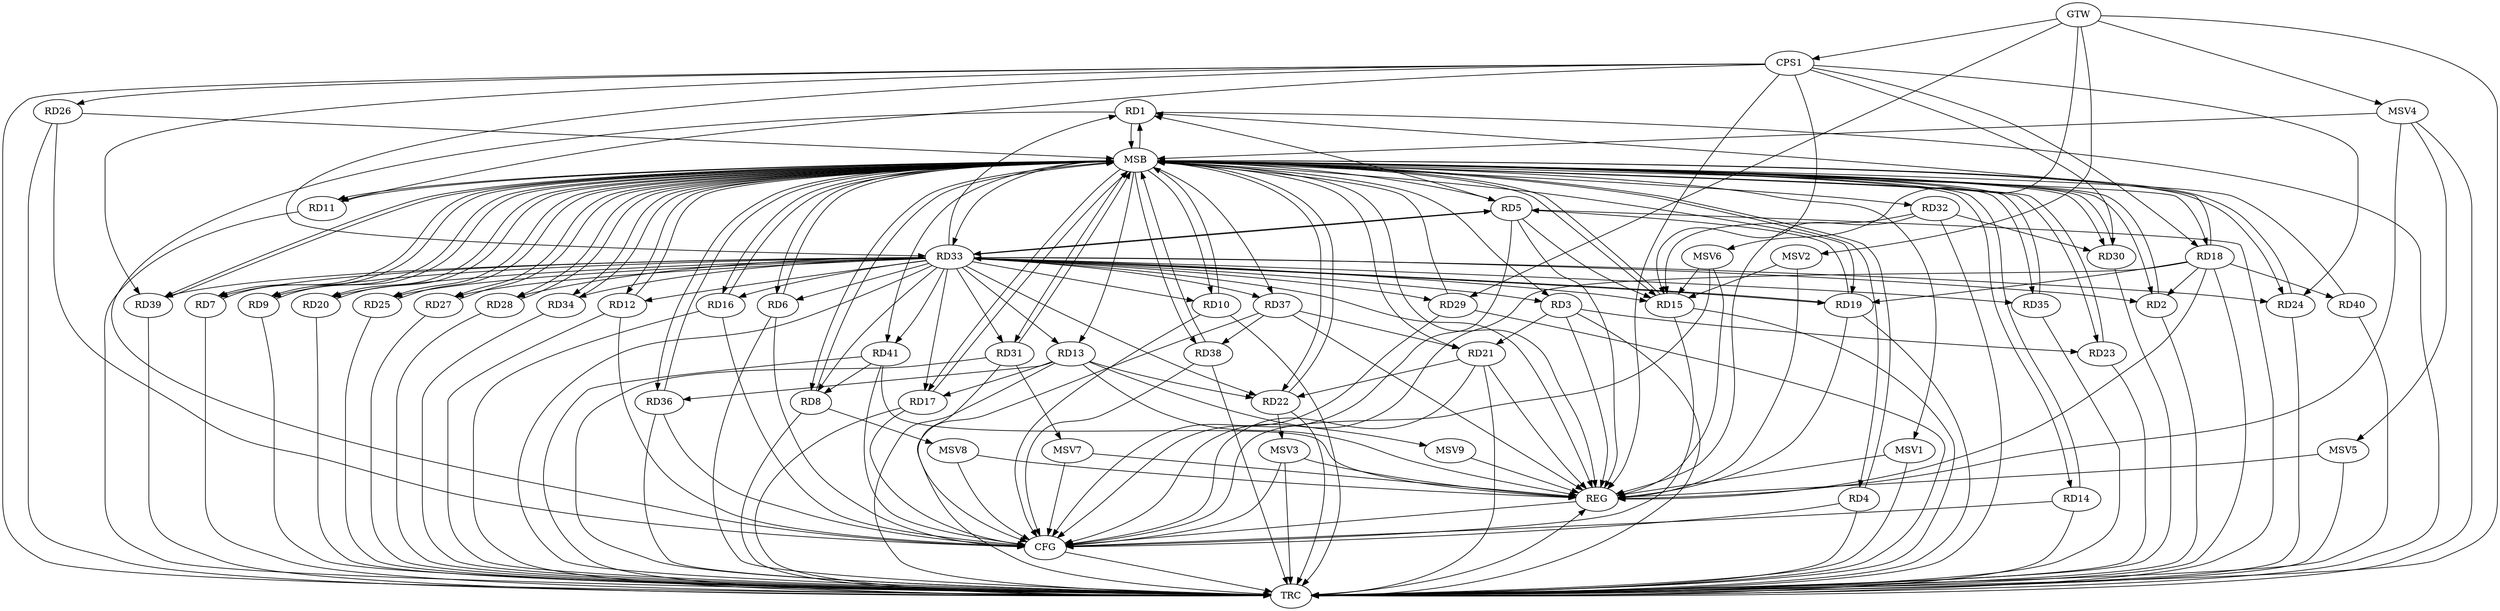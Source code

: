 strict digraph G {
  RD1 [ label="RD1" ];
  RD2 [ label="RD2" ];
  RD3 [ label="RD3" ];
  RD4 [ label="RD4" ];
  RD5 [ label="RD5" ];
  RD6 [ label="RD6" ];
  RD7 [ label="RD7" ];
  RD8 [ label="RD8" ];
  RD9 [ label="RD9" ];
  RD10 [ label="RD10" ];
  RD11 [ label="RD11" ];
  RD12 [ label="RD12" ];
  RD13 [ label="RD13" ];
  RD14 [ label="RD14" ];
  RD15 [ label="RD15" ];
  RD16 [ label="RD16" ];
  RD17 [ label="RD17" ];
  RD18 [ label="RD18" ];
  RD19 [ label="RD19" ];
  RD20 [ label="RD20" ];
  RD21 [ label="RD21" ];
  RD22 [ label="RD22" ];
  RD23 [ label="RD23" ];
  RD24 [ label="RD24" ];
  RD25 [ label="RD25" ];
  RD26 [ label="RD26" ];
  RD27 [ label="RD27" ];
  RD28 [ label="RD28" ];
  RD29 [ label="RD29" ];
  RD30 [ label="RD30" ];
  RD31 [ label="RD31" ];
  RD32 [ label="RD32" ];
  RD33 [ label="RD33" ];
  RD34 [ label="RD34" ];
  RD35 [ label="RD35" ];
  RD36 [ label="RD36" ];
  RD37 [ label="RD37" ];
  RD38 [ label="RD38" ];
  RD39 [ label="RD39" ];
  RD40 [ label="RD40" ];
  RD41 [ label="RD41" ];
  CPS1 [ label="CPS1" ];
  GTW [ label="GTW" ];
  REG [ label="REG" ];
  MSB [ label="MSB" ];
  CFG [ label="CFG" ];
  TRC [ label="TRC" ];
  MSV1 [ label="MSV1" ];
  MSV2 [ label="MSV2" ];
  MSV3 [ label="MSV3" ];
  MSV4 [ label="MSV4" ];
  MSV5 [ label="MSV5" ];
  MSV6 [ label="MSV6" ];
  MSV7 [ label="MSV7" ];
  MSV8 [ label="MSV8" ];
  MSV9 [ label="MSV9" ];
  RD5 -> RD1;
  RD18 -> RD1;
  RD18 -> RD2;
  RD3 -> RD21;
  RD3 -> RD23;
  RD5 -> RD15;
  RD19 -> RD5;
  RD5 -> RD33;
  RD33 -> RD8;
  RD41 -> RD8;
  RD13 -> RD17;
  RD13 -> RD22;
  RD33 -> RD13;
  RD13 -> RD36;
  RD32 -> RD15;
  RD18 -> RD19;
  RD18 -> RD40;
  RD19 -> RD33;
  RD33 -> RD19;
  RD21 -> RD22;
  RD37 -> RD21;
  RD33 -> RD22;
  RD32 -> RD30;
  RD33 -> RD37;
  RD33 -> RD41;
  RD37 -> RD38;
  CPS1 -> RD26;
  CPS1 -> RD11;
  CPS1 -> RD33;
  CPS1 -> RD15;
  CPS1 -> RD24;
  CPS1 -> RD30;
  CPS1 -> RD18;
  CPS1 -> RD39;
  GTW -> RD29;
  GTW -> CPS1;
  RD3 -> REG;
  RD5 -> REG;
  RD13 -> REG;
  RD18 -> REG;
  RD19 -> REG;
  RD21 -> REG;
  RD32 -> REG;
  RD33 -> REG;
  RD37 -> REG;
  RD41 -> REG;
  CPS1 -> REG;
  RD1 -> MSB;
  MSB -> RD5;
  MSB -> RD9;
  MSB -> RD17;
  MSB -> RD33;
  MSB -> RD35;
  MSB -> RD37;
  MSB -> REG;
  RD2 -> MSB;
  MSB -> RD7;
  MSB -> RD14;
  MSB -> RD19;
  MSB -> RD25;
  RD4 -> MSB;
  MSB -> RD11;
  MSB -> RD24;
  RD6 -> MSB;
  MSB -> RD1;
  MSB -> RD12;
  RD7 -> MSB;
  MSB -> RD8;
  MSB -> RD21;
  RD8 -> MSB;
  MSB -> RD10;
  MSB -> RD34;
  MSB -> RD39;
  MSB -> RD41;
  RD9 -> MSB;
  MSB -> RD20;
  RD10 -> MSB;
  MSB -> RD18;
  RD11 -> MSB;
  MSB -> RD23;
  RD12 -> MSB;
  MSB -> RD4;
  MSB -> RD38;
  RD14 -> MSB;
  MSB -> RD3;
  MSB -> RD13;
  RD15 -> MSB;
  MSB -> RD28;
  MSB -> RD30;
  RD16 -> MSB;
  MSB -> RD15;
  MSB -> RD22;
  RD17 -> MSB;
  MSB -> RD16;
  MSB -> RD36;
  RD20 -> MSB;
  MSB -> RD27;
  RD22 -> MSB;
  RD23 -> MSB;
  MSB -> RD2;
  RD24 -> MSB;
  RD25 -> MSB;
  RD26 -> MSB;
  RD27 -> MSB;
  RD28 -> MSB;
  MSB -> RD31;
  RD29 -> MSB;
  RD30 -> MSB;
  MSB -> RD6;
  RD31 -> MSB;
  RD34 -> MSB;
  RD35 -> MSB;
  RD36 -> MSB;
  MSB -> RD32;
  RD38 -> MSB;
  RD39 -> MSB;
  RD40 -> MSB;
  RD14 -> CFG;
  RD21 -> CFG;
  RD6 -> CFG;
  RD18 -> CFG;
  RD12 -> CFG;
  RD16 -> CFG;
  RD38 -> CFG;
  RD29 -> CFG;
  RD5 -> CFG;
  RD4 -> CFG;
  RD41 -> CFG;
  RD1 -> CFG;
  RD31 -> CFG;
  RD10 -> CFG;
  RD26 -> CFG;
  RD17 -> CFG;
  RD15 -> CFG;
  RD36 -> CFG;
  REG -> CFG;
  RD1 -> TRC;
  RD2 -> TRC;
  RD3 -> TRC;
  RD4 -> TRC;
  RD5 -> TRC;
  RD6 -> TRC;
  RD7 -> TRC;
  RD8 -> TRC;
  RD9 -> TRC;
  RD10 -> TRC;
  RD11 -> TRC;
  RD12 -> TRC;
  RD13 -> TRC;
  RD14 -> TRC;
  RD15 -> TRC;
  RD16 -> TRC;
  RD17 -> TRC;
  RD18 -> TRC;
  RD19 -> TRC;
  RD20 -> TRC;
  RD21 -> TRC;
  RD22 -> TRC;
  RD23 -> TRC;
  RD24 -> TRC;
  RD25 -> TRC;
  RD26 -> TRC;
  RD27 -> TRC;
  RD28 -> TRC;
  RD29 -> TRC;
  RD30 -> TRC;
  RD31 -> TRC;
  RD32 -> TRC;
  RD33 -> TRC;
  RD34 -> TRC;
  RD35 -> TRC;
  RD36 -> TRC;
  RD37 -> TRC;
  RD38 -> TRC;
  RD39 -> TRC;
  RD40 -> TRC;
  RD41 -> TRC;
  CPS1 -> TRC;
  GTW -> TRC;
  CFG -> TRC;
  TRC -> REG;
  RD33 -> RD25;
  RD33 -> RD20;
  RD33 -> RD28;
  RD33 -> RD24;
  RD33 -> RD16;
  RD33 -> RD9;
  RD33 -> RD5;
  RD33 -> RD31;
  RD33 -> RD3;
  RD33 -> RD6;
  RD33 -> RD34;
  RD33 -> RD2;
  RD33 -> RD27;
  RD33 -> RD7;
  RD33 -> RD15;
  RD33 -> RD12;
  RD33 -> RD39;
  RD33 -> RD1;
  RD33 -> RD17;
  RD33 -> RD35;
  RD33 -> RD29;
  RD33 -> RD10;
  MSB -> MSV1;
  MSV1 -> REG;
  MSV1 -> TRC;
  MSV2 -> RD15;
  GTW -> MSV2;
  MSV2 -> REG;
  RD22 -> MSV3;
  MSV3 -> REG;
  MSV3 -> TRC;
  MSV3 -> CFG;
  MSV4 -> MSB;
  GTW -> MSV4;
  MSV4 -> REG;
  MSV4 -> TRC;
  MSV4 -> MSV5;
  MSV5 -> REG;
  MSV5 -> TRC;
  MSV6 -> RD15;
  GTW -> MSV6;
  MSV6 -> REG;
  MSV6 -> CFG;
  RD31 -> MSV7;
  MSV7 -> REG;
  MSV7 -> CFG;
  RD8 -> MSV8;
  MSV8 -> REG;
  MSV8 -> CFG;
  RD13 -> MSV9;
  MSV9 -> REG;
}
